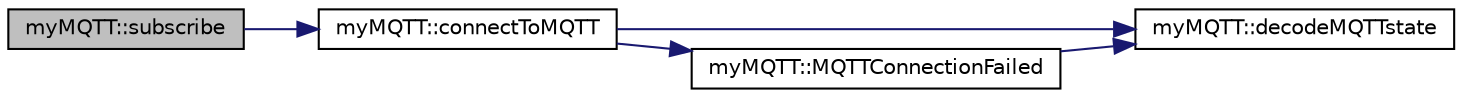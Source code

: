 digraph "myMQTT::subscribe"
{
 // LATEX_PDF_SIZE
  edge [fontname="Helvetica",fontsize="10",labelfontname="Helvetica",labelfontsize="10"];
  node [fontname="Helvetica",fontsize="10",shape=record];
  rankdir="LR";
  Node57 [label="myMQTT::subscribe",height=0.2,width=0.4,color="black", fillcolor="grey75", style="filled", fontcolor="black",tooltip="subsribes to MQTT topic on Server"];
  Node57 -> Node58 [color="midnightblue",fontsize="10",style="solid",fontname="Helvetica"];
  Node58 [label="myMQTT::connectToMQTT",height=0.2,width=0.4,color="black", fillcolor="white", style="filled",URL="$classmy_m_q_t_t.html#a6d495c08a06513954b95d961f0595959",tooltip="Connects to the MQTT-server."];
  Node58 -> Node59 [color="midnightblue",fontsize="10",style="solid",fontname="Helvetica"];
  Node59 [label="myMQTT::decodeMQTTstate",height=0.2,width=0.4,color="black", fillcolor="white", style="filled",URL="$classmy_m_q_t_t.html#ae4372969b093a2487479005ccb398cbc",tooltip="Decodes the Error Values from MQTT state() and returns a description."];
  Node58 -> Node60 [color="midnightblue",fontsize="10",style="solid",fontname="Helvetica"];
  Node60 [label="myMQTT::MQTTConnectionFailed",height=0.2,width=0.4,color="black", fillcolor="white", style="filled",URL="$classmy_m_q_t_t.html#a260a10a835dc83e7268bc901c5a45a00",tooltip="Writes Error-Message about MQTT connection."];
  Node60 -> Node59 [color="midnightblue",fontsize="10",style="solid",fontname="Helvetica"];
}
